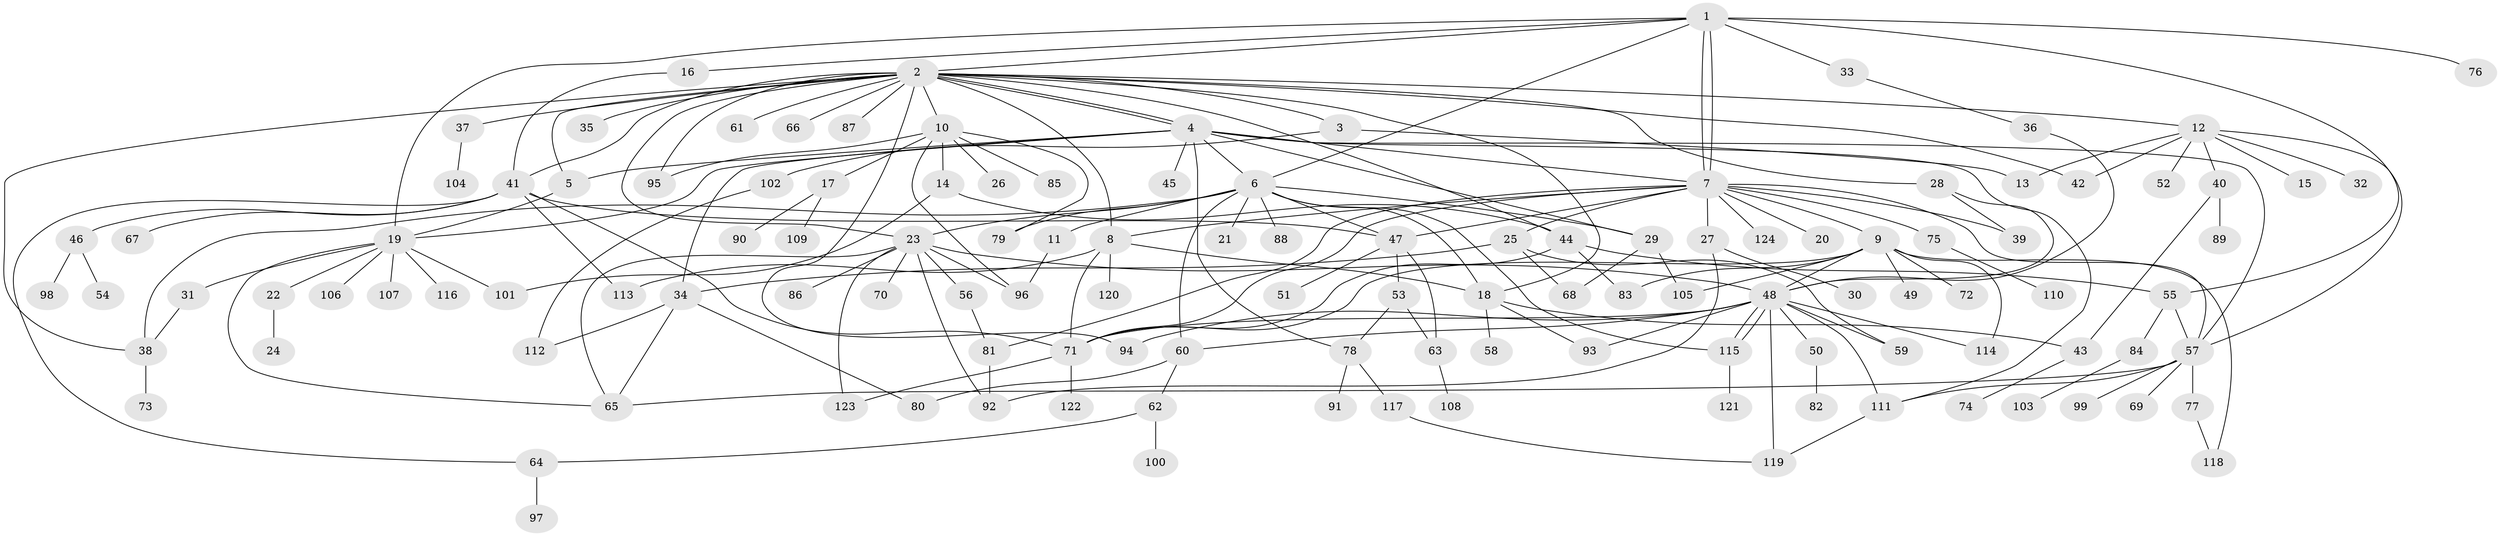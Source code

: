 // Generated by graph-tools (version 1.1) at 2025/35/03/09/25 02:35:27]
// undirected, 124 vertices, 191 edges
graph export_dot {
graph [start="1"]
  node [color=gray90,style=filled];
  1;
  2;
  3;
  4;
  5;
  6;
  7;
  8;
  9;
  10;
  11;
  12;
  13;
  14;
  15;
  16;
  17;
  18;
  19;
  20;
  21;
  22;
  23;
  24;
  25;
  26;
  27;
  28;
  29;
  30;
  31;
  32;
  33;
  34;
  35;
  36;
  37;
  38;
  39;
  40;
  41;
  42;
  43;
  44;
  45;
  46;
  47;
  48;
  49;
  50;
  51;
  52;
  53;
  54;
  55;
  56;
  57;
  58;
  59;
  60;
  61;
  62;
  63;
  64;
  65;
  66;
  67;
  68;
  69;
  70;
  71;
  72;
  73;
  74;
  75;
  76;
  77;
  78;
  79;
  80;
  81;
  82;
  83;
  84;
  85;
  86;
  87;
  88;
  89;
  90;
  91;
  92;
  93;
  94;
  95;
  96;
  97;
  98;
  99;
  100;
  101;
  102;
  103;
  104;
  105;
  106;
  107;
  108;
  109;
  110;
  111;
  112;
  113;
  114;
  115;
  116;
  117;
  118;
  119;
  120;
  121;
  122;
  123;
  124;
  1 -- 2;
  1 -- 6;
  1 -- 7;
  1 -- 7;
  1 -- 16;
  1 -- 19;
  1 -- 33;
  1 -- 55;
  1 -- 76;
  2 -- 3;
  2 -- 4;
  2 -- 4;
  2 -- 5;
  2 -- 8;
  2 -- 10;
  2 -- 12;
  2 -- 18;
  2 -- 23;
  2 -- 28;
  2 -- 35;
  2 -- 37;
  2 -- 38;
  2 -- 41;
  2 -- 42;
  2 -- 44;
  2 -- 61;
  2 -- 66;
  2 -- 87;
  2 -- 94;
  2 -- 95;
  3 -- 13;
  3 -- 102;
  4 -- 5;
  4 -- 6;
  4 -- 7;
  4 -- 19;
  4 -- 29;
  4 -- 34;
  4 -- 45;
  4 -- 57;
  4 -- 78;
  4 -- 111;
  5 -- 19;
  6 -- 11;
  6 -- 18;
  6 -- 21;
  6 -- 23;
  6 -- 29;
  6 -- 38;
  6 -- 47;
  6 -- 60;
  6 -- 79;
  6 -- 88;
  6 -- 115;
  7 -- 8;
  7 -- 9;
  7 -- 20;
  7 -- 25;
  7 -- 27;
  7 -- 39;
  7 -- 47;
  7 -- 57;
  7 -- 71;
  7 -- 75;
  7 -- 81;
  7 -- 124;
  8 -- 18;
  8 -- 71;
  8 -- 113;
  8 -- 120;
  9 -- 48;
  9 -- 49;
  9 -- 71;
  9 -- 72;
  9 -- 83;
  9 -- 105;
  9 -- 114;
  9 -- 118;
  10 -- 14;
  10 -- 17;
  10 -- 26;
  10 -- 79;
  10 -- 85;
  10 -- 95;
  10 -- 96;
  11 -- 96;
  12 -- 13;
  12 -- 15;
  12 -- 32;
  12 -- 40;
  12 -- 42;
  12 -- 52;
  12 -- 57;
  14 -- 44;
  14 -- 101;
  16 -- 41;
  17 -- 90;
  17 -- 109;
  18 -- 43;
  18 -- 58;
  18 -- 93;
  19 -- 22;
  19 -- 31;
  19 -- 65;
  19 -- 101;
  19 -- 106;
  19 -- 107;
  19 -- 116;
  22 -- 24;
  23 -- 48;
  23 -- 56;
  23 -- 65;
  23 -- 70;
  23 -- 86;
  23 -- 92;
  23 -- 96;
  23 -- 123;
  25 -- 34;
  25 -- 59;
  25 -- 68;
  27 -- 30;
  27 -- 92;
  28 -- 39;
  28 -- 48;
  29 -- 68;
  29 -- 105;
  31 -- 38;
  33 -- 36;
  34 -- 65;
  34 -- 80;
  34 -- 112;
  36 -- 48;
  37 -- 104;
  38 -- 73;
  40 -- 43;
  40 -- 89;
  41 -- 46;
  41 -- 47;
  41 -- 64;
  41 -- 67;
  41 -- 71;
  41 -- 113;
  43 -- 74;
  44 -- 55;
  44 -- 71;
  44 -- 83;
  46 -- 54;
  46 -- 98;
  47 -- 51;
  47 -- 53;
  47 -- 63;
  48 -- 50;
  48 -- 59;
  48 -- 60;
  48 -- 71;
  48 -- 93;
  48 -- 94;
  48 -- 111;
  48 -- 114;
  48 -- 115;
  48 -- 115;
  48 -- 119;
  50 -- 82;
  53 -- 63;
  53 -- 78;
  55 -- 57;
  55 -- 84;
  56 -- 81;
  57 -- 65;
  57 -- 69;
  57 -- 77;
  57 -- 99;
  57 -- 111;
  60 -- 62;
  60 -- 80;
  62 -- 64;
  62 -- 100;
  63 -- 108;
  64 -- 97;
  71 -- 122;
  71 -- 123;
  75 -- 110;
  77 -- 118;
  78 -- 91;
  78 -- 117;
  81 -- 92;
  84 -- 103;
  102 -- 112;
  111 -- 119;
  115 -- 121;
  117 -- 119;
}
